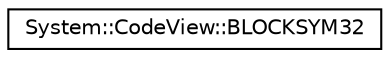 digraph G
{
  edge [fontname="Helvetica",fontsize="10",labelfontname="Helvetica",labelfontsize="10"];
  node [fontname="Helvetica",fontsize="10",shape=record];
  rankdir="LR";
  Node1 [label="System::CodeView::BLOCKSYM32",height=0.2,width=0.4,color="black", fillcolor="white", style="filled",URL="$struct_system_1_1_code_view_1_1_b_l_o_c_k_s_y_m32.html"];
}
